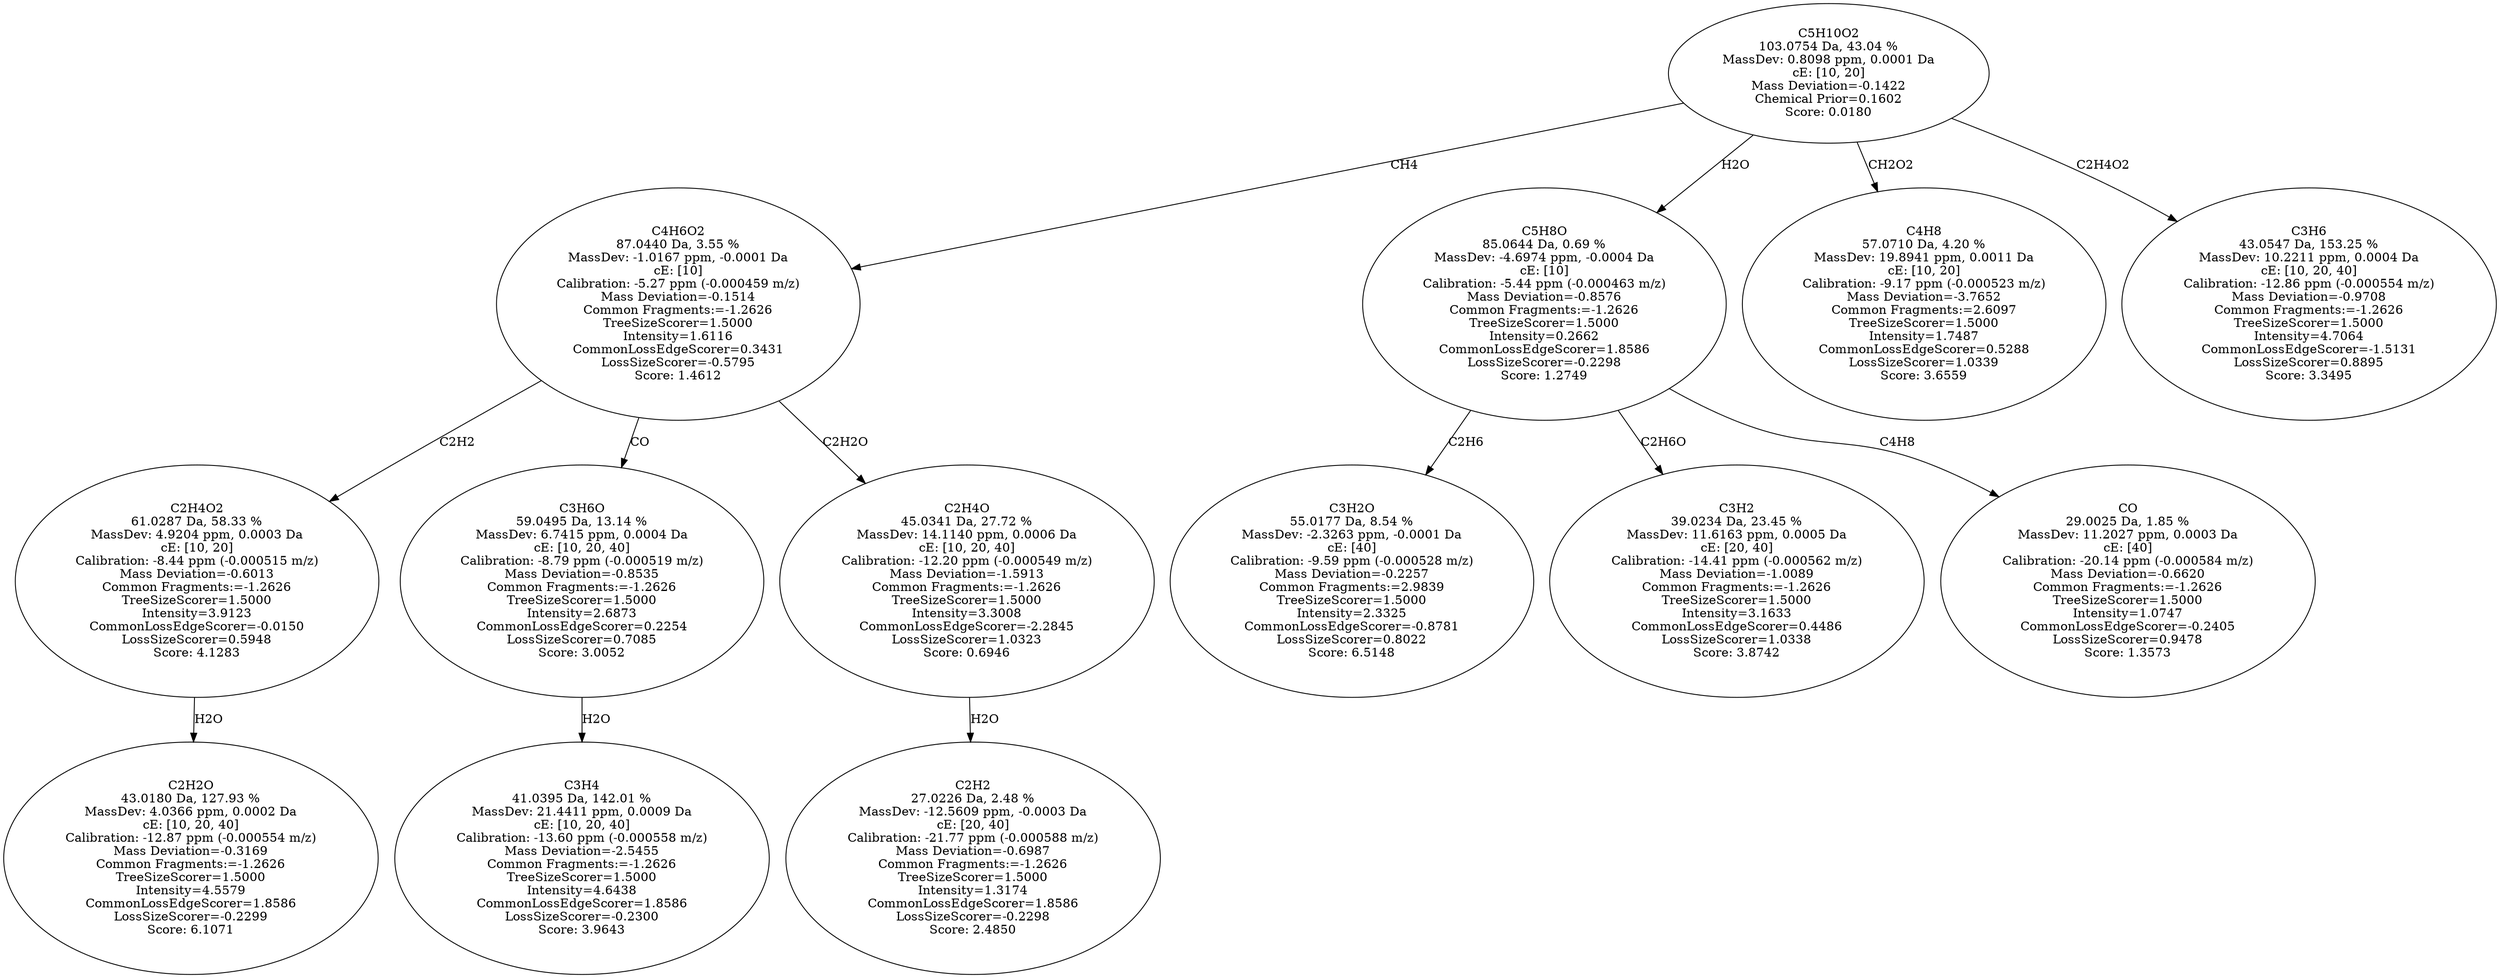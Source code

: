 strict digraph {
v1 [label="C2H2O\n43.0180 Da, 127.93 %\nMassDev: 4.0366 ppm, 0.0002 Da\ncE: [10, 20, 40]\nCalibration: -12.87 ppm (-0.000554 m/z)\nMass Deviation=-0.3169\nCommon Fragments:=-1.2626\nTreeSizeScorer=1.5000\nIntensity=4.5579\nCommonLossEdgeScorer=1.8586\nLossSizeScorer=-0.2299\nScore: 6.1071"];
v2 [label="C2H4O2\n61.0287 Da, 58.33 %\nMassDev: 4.9204 ppm, 0.0003 Da\ncE: [10, 20]\nCalibration: -8.44 ppm (-0.000515 m/z)\nMass Deviation=-0.6013\nCommon Fragments:=-1.2626\nTreeSizeScorer=1.5000\nIntensity=3.9123\nCommonLossEdgeScorer=-0.0150\nLossSizeScorer=0.5948\nScore: 4.1283"];
v3 [label="C3H4\n41.0395 Da, 142.01 %\nMassDev: 21.4411 ppm, 0.0009 Da\ncE: [10, 20, 40]\nCalibration: -13.60 ppm (-0.000558 m/z)\nMass Deviation=-2.5455\nCommon Fragments:=-1.2626\nTreeSizeScorer=1.5000\nIntensity=4.6438\nCommonLossEdgeScorer=1.8586\nLossSizeScorer=-0.2300\nScore: 3.9643"];
v4 [label="C3H6O\n59.0495 Da, 13.14 %\nMassDev: 6.7415 ppm, 0.0004 Da\ncE: [10, 20, 40]\nCalibration: -8.79 ppm (-0.000519 m/z)\nMass Deviation=-0.8535\nCommon Fragments:=-1.2626\nTreeSizeScorer=1.5000\nIntensity=2.6873\nCommonLossEdgeScorer=0.2254\nLossSizeScorer=0.7085\nScore: 3.0052"];
v5 [label="C2H2\n27.0226 Da, 2.48 %\nMassDev: -12.5609 ppm, -0.0003 Da\ncE: [20, 40]\nCalibration: -21.77 ppm (-0.000588 m/z)\nMass Deviation=-0.6987\nCommon Fragments:=-1.2626\nTreeSizeScorer=1.5000\nIntensity=1.3174\nCommonLossEdgeScorer=1.8586\nLossSizeScorer=-0.2298\nScore: 2.4850"];
v6 [label="C2H4O\n45.0341 Da, 27.72 %\nMassDev: 14.1140 ppm, 0.0006 Da\ncE: [10, 20, 40]\nCalibration: -12.20 ppm (-0.000549 m/z)\nMass Deviation=-1.5913\nCommon Fragments:=-1.2626\nTreeSizeScorer=1.5000\nIntensity=3.3008\nCommonLossEdgeScorer=-2.2845\nLossSizeScorer=1.0323\nScore: 0.6946"];
v7 [label="C4H6O2\n87.0440 Da, 3.55 %\nMassDev: -1.0167 ppm, -0.0001 Da\ncE: [10]\nCalibration: -5.27 ppm (-0.000459 m/z)\nMass Deviation=-0.1514\nCommon Fragments:=-1.2626\nTreeSizeScorer=1.5000\nIntensity=1.6116\nCommonLossEdgeScorer=0.3431\nLossSizeScorer=-0.5795\nScore: 1.4612"];
v8 [label="C3H2O\n55.0177 Da, 8.54 %\nMassDev: -2.3263 ppm, -0.0001 Da\ncE: [40]\nCalibration: -9.59 ppm (-0.000528 m/z)\nMass Deviation=-0.2257\nCommon Fragments:=2.9839\nTreeSizeScorer=1.5000\nIntensity=2.3325\nCommonLossEdgeScorer=-0.8781\nLossSizeScorer=0.8022\nScore: 6.5148"];
v9 [label="C3H2\n39.0234 Da, 23.45 %\nMassDev: 11.6163 ppm, 0.0005 Da\ncE: [20, 40]\nCalibration: -14.41 ppm (-0.000562 m/z)\nMass Deviation=-1.0089\nCommon Fragments:=-1.2626\nTreeSizeScorer=1.5000\nIntensity=3.1633\nCommonLossEdgeScorer=0.4486\nLossSizeScorer=1.0338\nScore: 3.8742"];
v10 [label="CO\n29.0025 Da, 1.85 %\nMassDev: 11.2027 ppm, 0.0003 Da\ncE: [40]\nCalibration: -20.14 ppm (-0.000584 m/z)\nMass Deviation=-0.6620\nCommon Fragments:=-1.2626\nTreeSizeScorer=1.5000\nIntensity=1.0747\nCommonLossEdgeScorer=-0.2405\nLossSizeScorer=0.9478\nScore: 1.3573"];
v11 [label="C5H8O\n85.0644 Da, 0.69 %\nMassDev: -4.6974 ppm, -0.0004 Da\ncE: [10]\nCalibration: -5.44 ppm (-0.000463 m/z)\nMass Deviation=-0.8576\nCommon Fragments:=-1.2626\nTreeSizeScorer=1.5000\nIntensity=0.2662\nCommonLossEdgeScorer=1.8586\nLossSizeScorer=-0.2298\nScore: 1.2749"];
v12 [label="C4H8\n57.0710 Da, 4.20 %\nMassDev: 19.8941 ppm, 0.0011 Da\ncE: [10, 20]\nCalibration: -9.17 ppm (-0.000523 m/z)\nMass Deviation=-3.7652\nCommon Fragments:=2.6097\nTreeSizeScorer=1.5000\nIntensity=1.7487\nCommonLossEdgeScorer=0.5288\nLossSizeScorer=1.0339\nScore: 3.6559"];
v13 [label="C3H6\n43.0547 Da, 153.25 %\nMassDev: 10.2211 ppm, 0.0004 Da\ncE: [10, 20, 40]\nCalibration: -12.86 ppm (-0.000554 m/z)\nMass Deviation=-0.9708\nCommon Fragments:=-1.2626\nTreeSizeScorer=1.5000\nIntensity=4.7064\nCommonLossEdgeScorer=-1.5131\nLossSizeScorer=0.8895\nScore: 3.3495"];
v14 [label="C5H10O2\n103.0754 Da, 43.04 %\nMassDev: 0.8098 ppm, 0.0001 Da\ncE: [10, 20]\nMass Deviation=-0.1422\nChemical Prior=0.1602\nScore: 0.0180"];
v2 -> v1 [label="H2O"];
v7 -> v2 [label="C2H2"];
v4 -> v3 [label="H2O"];
v7 -> v4 [label="CO"];
v6 -> v5 [label="H2O"];
v7 -> v6 [label="C2H2O"];
v14 -> v7 [label="CH4"];
v11 -> v8 [label="C2H6"];
v11 -> v9 [label="C2H6O"];
v11 -> v10 [label="C4H8"];
v14 -> v11 [label="H2O"];
v14 -> v12 [label="CH2O2"];
v14 -> v13 [label="C2H4O2"];
}
